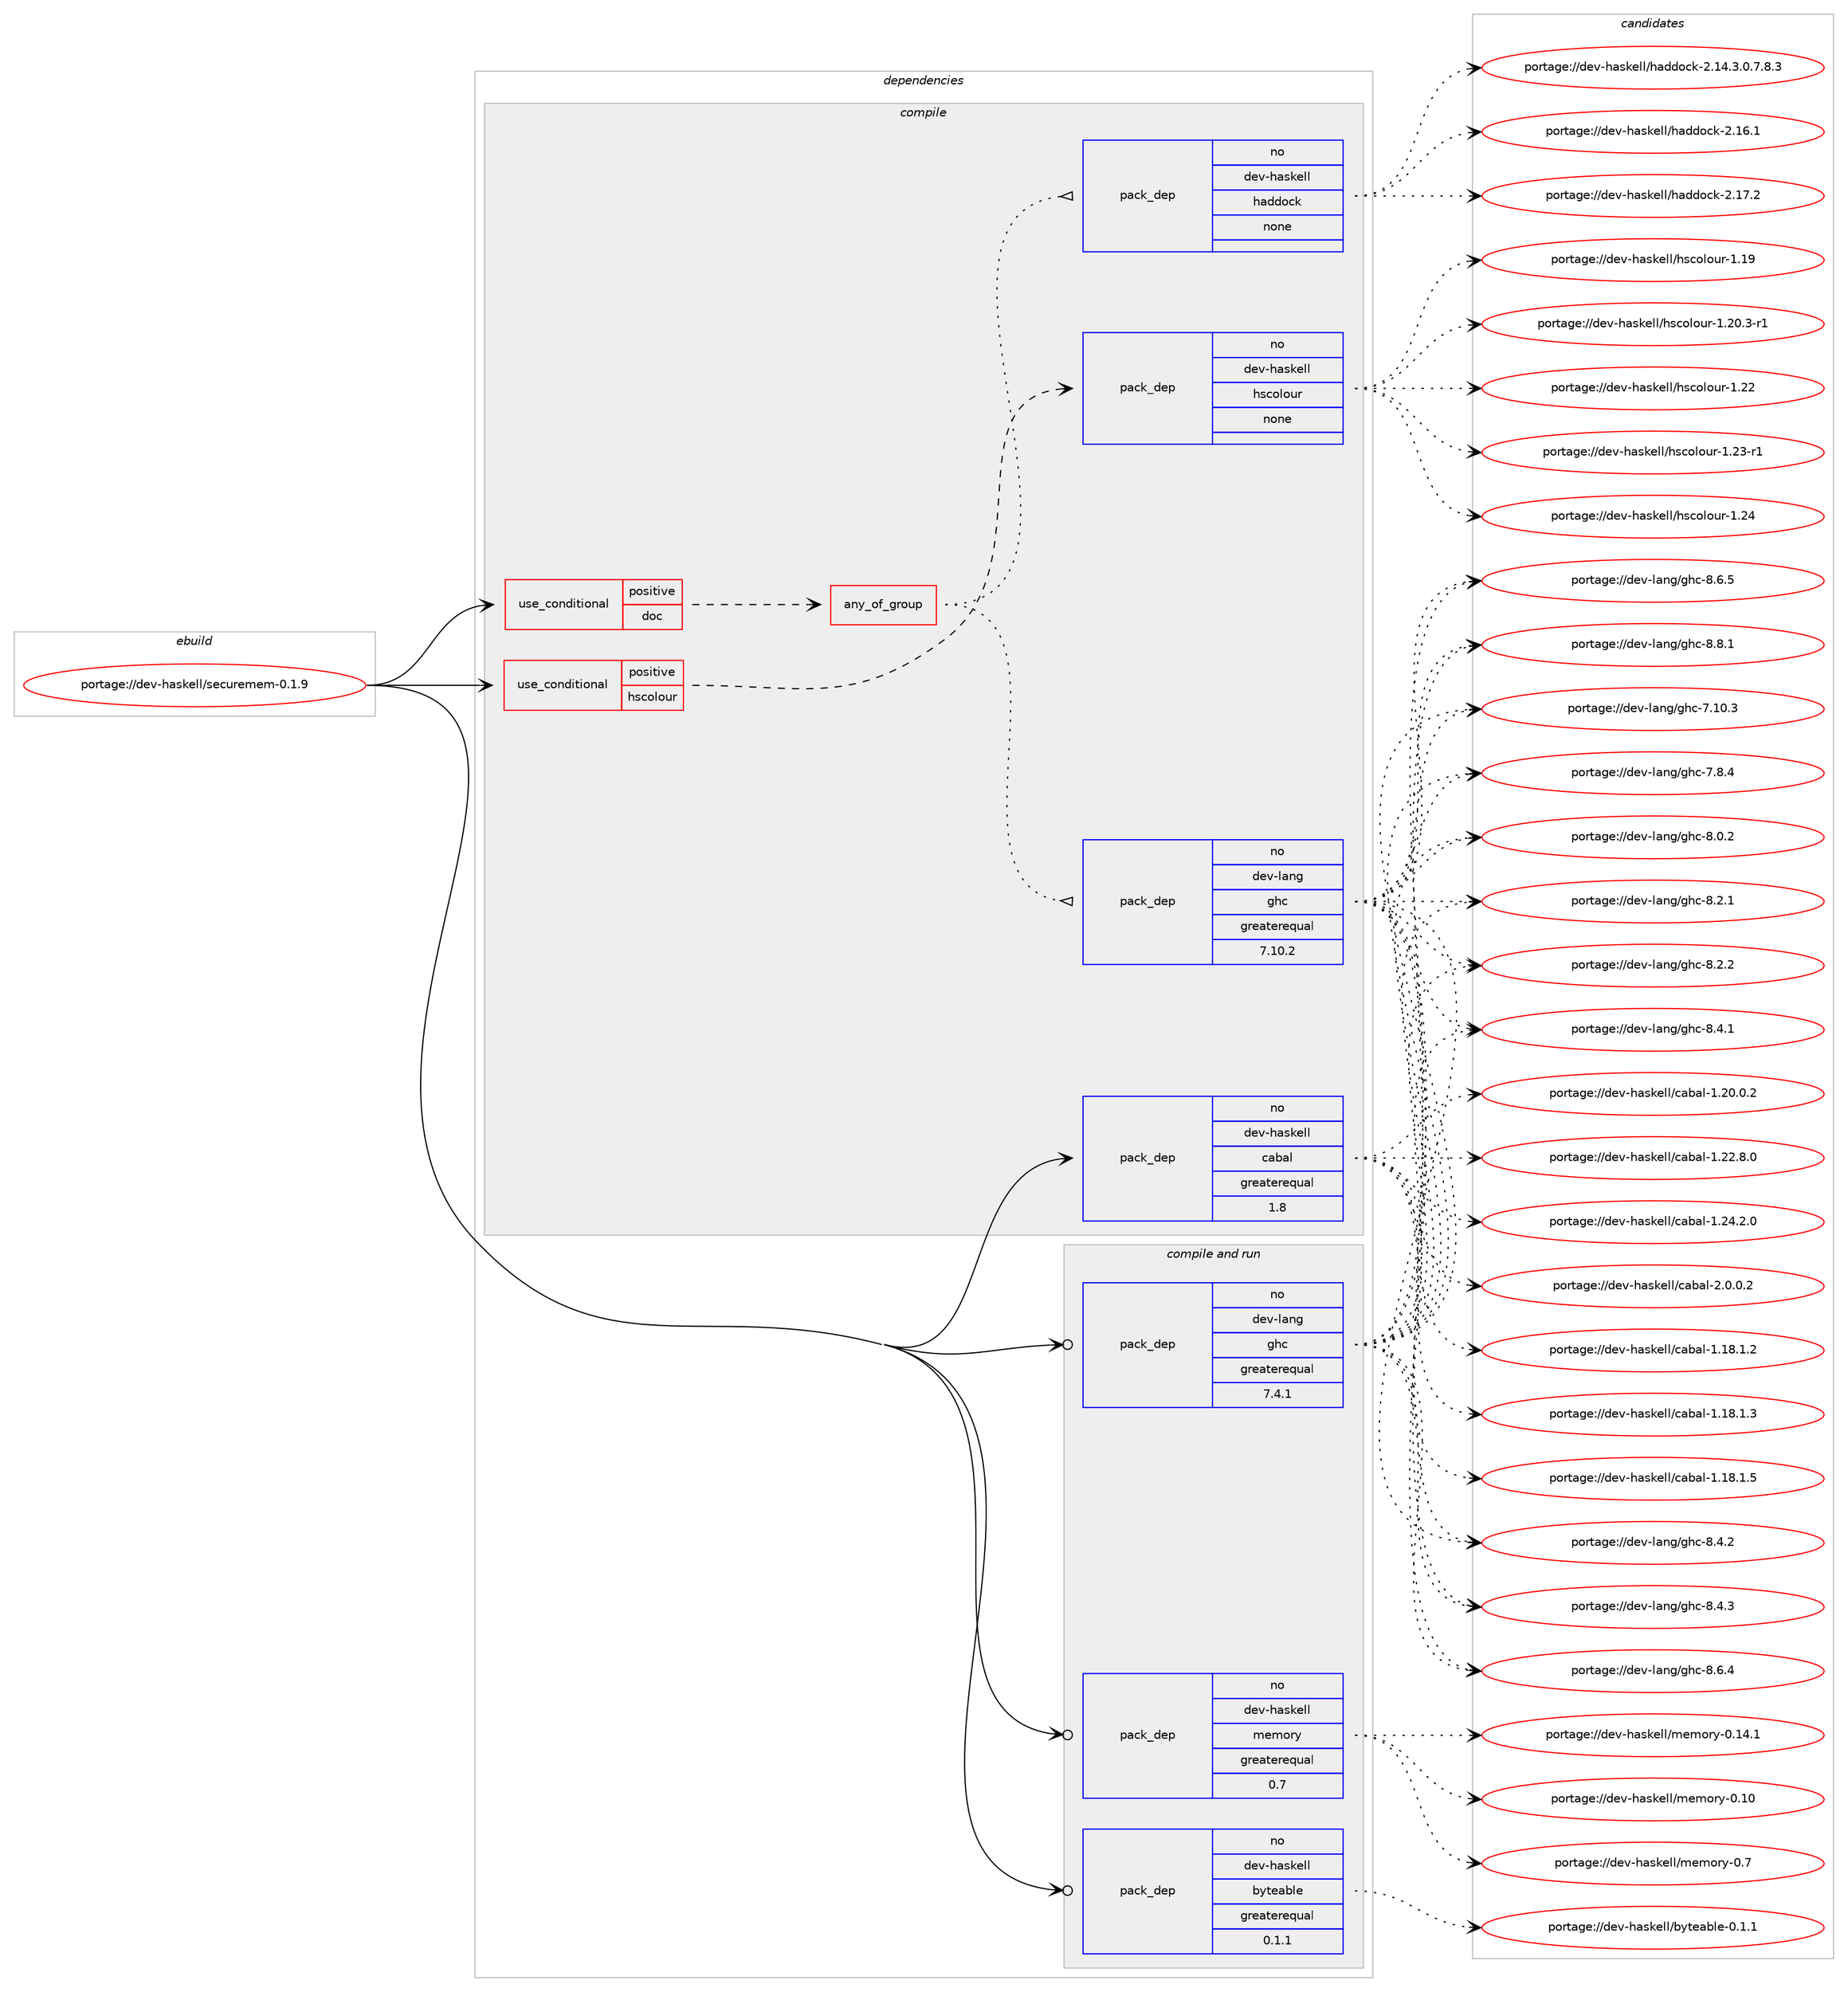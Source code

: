 digraph prolog {

# *************
# Graph options
# *************

newrank=true;
concentrate=true;
compound=true;
graph [rankdir=LR,fontname=Helvetica,fontsize=10,ranksep=1.5];#, ranksep=2.5, nodesep=0.2];
edge  [arrowhead=vee];
node  [fontname=Helvetica,fontsize=10];

# **********
# The ebuild
# **********

subgraph cluster_leftcol {
color=gray;
rank=same;
label=<<i>ebuild</i>>;
id [label="portage://dev-haskell/securemem-0.1.9", color=red, width=4, href="../dev-haskell/securemem-0.1.9.svg"];
}

# ****************
# The dependencies
# ****************

subgraph cluster_midcol {
color=gray;
label=<<i>dependencies</i>>;
subgraph cluster_compile {
fillcolor="#eeeeee";
style=filled;
label=<<i>compile</i>>;
subgraph cond16858 {
dependency78395 [label=<<TABLE BORDER="0" CELLBORDER="1" CELLSPACING="0" CELLPADDING="4"><TR><TD ROWSPAN="3" CELLPADDING="10">use_conditional</TD></TR><TR><TD>positive</TD></TR><TR><TD>doc</TD></TR></TABLE>>, shape=none, color=red];
subgraph any2269 {
dependency78396 [label=<<TABLE BORDER="0" CELLBORDER="1" CELLSPACING="0" CELLPADDING="4"><TR><TD CELLPADDING="10">any_of_group</TD></TR></TABLE>>, shape=none, color=red];subgraph pack59211 {
dependency78397 [label=<<TABLE BORDER="0" CELLBORDER="1" CELLSPACING="0" CELLPADDING="4" WIDTH="220"><TR><TD ROWSPAN="6" CELLPADDING="30">pack_dep</TD></TR><TR><TD WIDTH="110">no</TD></TR><TR><TD>dev-haskell</TD></TR><TR><TD>haddock</TD></TR><TR><TD>none</TD></TR><TR><TD></TD></TR></TABLE>>, shape=none, color=blue];
}
dependency78396:e -> dependency78397:w [weight=20,style="dotted",arrowhead="oinv"];
subgraph pack59212 {
dependency78398 [label=<<TABLE BORDER="0" CELLBORDER="1" CELLSPACING="0" CELLPADDING="4" WIDTH="220"><TR><TD ROWSPAN="6" CELLPADDING="30">pack_dep</TD></TR><TR><TD WIDTH="110">no</TD></TR><TR><TD>dev-lang</TD></TR><TR><TD>ghc</TD></TR><TR><TD>greaterequal</TD></TR><TR><TD>7.10.2</TD></TR></TABLE>>, shape=none, color=blue];
}
dependency78396:e -> dependency78398:w [weight=20,style="dotted",arrowhead="oinv"];
}
dependency78395:e -> dependency78396:w [weight=20,style="dashed",arrowhead="vee"];
}
id:e -> dependency78395:w [weight=20,style="solid",arrowhead="vee"];
subgraph cond16859 {
dependency78399 [label=<<TABLE BORDER="0" CELLBORDER="1" CELLSPACING="0" CELLPADDING="4"><TR><TD ROWSPAN="3" CELLPADDING="10">use_conditional</TD></TR><TR><TD>positive</TD></TR><TR><TD>hscolour</TD></TR></TABLE>>, shape=none, color=red];
subgraph pack59213 {
dependency78400 [label=<<TABLE BORDER="0" CELLBORDER="1" CELLSPACING="0" CELLPADDING="4" WIDTH="220"><TR><TD ROWSPAN="6" CELLPADDING="30">pack_dep</TD></TR><TR><TD WIDTH="110">no</TD></TR><TR><TD>dev-haskell</TD></TR><TR><TD>hscolour</TD></TR><TR><TD>none</TD></TR><TR><TD></TD></TR></TABLE>>, shape=none, color=blue];
}
dependency78399:e -> dependency78400:w [weight=20,style="dashed",arrowhead="vee"];
}
id:e -> dependency78399:w [weight=20,style="solid",arrowhead="vee"];
subgraph pack59214 {
dependency78401 [label=<<TABLE BORDER="0" CELLBORDER="1" CELLSPACING="0" CELLPADDING="4" WIDTH="220"><TR><TD ROWSPAN="6" CELLPADDING="30">pack_dep</TD></TR><TR><TD WIDTH="110">no</TD></TR><TR><TD>dev-haskell</TD></TR><TR><TD>cabal</TD></TR><TR><TD>greaterequal</TD></TR><TR><TD>1.8</TD></TR></TABLE>>, shape=none, color=blue];
}
id:e -> dependency78401:w [weight=20,style="solid",arrowhead="vee"];
}
subgraph cluster_compileandrun {
fillcolor="#eeeeee";
style=filled;
label=<<i>compile and run</i>>;
subgraph pack59215 {
dependency78402 [label=<<TABLE BORDER="0" CELLBORDER="1" CELLSPACING="0" CELLPADDING="4" WIDTH="220"><TR><TD ROWSPAN="6" CELLPADDING="30">pack_dep</TD></TR><TR><TD WIDTH="110">no</TD></TR><TR><TD>dev-haskell</TD></TR><TR><TD>byteable</TD></TR><TR><TD>greaterequal</TD></TR><TR><TD>0.1.1</TD></TR></TABLE>>, shape=none, color=blue];
}
id:e -> dependency78402:w [weight=20,style="solid",arrowhead="odotvee"];
subgraph pack59216 {
dependency78403 [label=<<TABLE BORDER="0" CELLBORDER="1" CELLSPACING="0" CELLPADDING="4" WIDTH="220"><TR><TD ROWSPAN="6" CELLPADDING="30">pack_dep</TD></TR><TR><TD WIDTH="110">no</TD></TR><TR><TD>dev-haskell</TD></TR><TR><TD>memory</TD></TR><TR><TD>greaterequal</TD></TR><TR><TD>0.7</TD></TR></TABLE>>, shape=none, color=blue];
}
id:e -> dependency78403:w [weight=20,style="solid",arrowhead="odotvee"];
subgraph pack59217 {
dependency78404 [label=<<TABLE BORDER="0" CELLBORDER="1" CELLSPACING="0" CELLPADDING="4" WIDTH="220"><TR><TD ROWSPAN="6" CELLPADDING="30">pack_dep</TD></TR><TR><TD WIDTH="110">no</TD></TR><TR><TD>dev-lang</TD></TR><TR><TD>ghc</TD></TR><TR><TD>greaterequal</TD></TR><TR><TD>7.4.1</TD></TR></TABLE>>, shape=none, color=blue];
}
id:e -> dependency78404:w [weight=20,style="solid",arrowhead="odotvee"];
}
subgraph cluster_run {
fillcolor="#eeeeee";
style=filled;
label=<<i>run</i>>;
}
}

# **************
# The candidates
# **************

subgraph cluster_choices {
rank=same;
color=gray;
label=<<i>candidates</i>>;

subgraph choice59211 {
color=black;
nodesep=1;
choiceportage1001011184510497115107101108108471049710010011199107455046495246514648465546564651 [label="portage://dev-haskell/haddock-2.14.3.0.7.8.3", color=red, width=4,href="../dev-haskell/haddock-2.14.3.0.7.8.3.svg"];
choiceportage100101118451049711510710110810847104971001001119910745504649544649 [label="portage://dev-haskell/haddock-2.16.1", color=red, width=4,href="../dev-haskell/haddock-2.16.1.svg"];
choiceportage100101118451049711510710110810847104971001001119910745504649554650 [label="portage://dev-haskell/haddock-2.17.2", color=red, width=4,href="../dev-haskell/haddock-2.17.2.svg"];
dependency78397:e -> choiceportage1001011184510497115107101108108471049710010011199107455046495246514648465546564651:w [style=dotted,weight="100"];
dependency78397:e -> choiceportage100101118451049711510710110810847104971001001119910745504649544649:w [style=dotted,weight="100"];
dependency78397:e -> choiceportage100101118451049711510710110810847104971001001119910745504649554650:w [style=dotted,weight="100"];
}
subgraph choice59212 {
color=black;
nodesep=1;
choiceportage1001011184510897110103471031049945554649484651 [label="portage://dev-lang/ghc-7.10.3", color=red, width=4,href="../dev-lang/ghc-7.10.3.svg"];
choiceportage10010111845108971101034710310499455546564652 [label="portage://dev-lang/ghc-7.8.4", color=red, width=4,href="../dev-lang/ghc-7.8.4.svg"];
choiceportage10010111845108971101034710310499455646484650 [label="portage://dev-lang/ghc-8.0.2", color=red, width=4,href="../dev-lang/ghc-8.0.2.svg"];
choiceportage10010111845108971101034710310499455646504649 [label="portage://dev-lang/ghc-8.2.1", color=red, width=4,href="../dev-lang/ghc-8.2.1.svg"];
choiceportage10010111845108971101034710310499455646504650 [label="portage://dev-lang/ghc-8.2.2", color=red, width=4,href="../dev-lang/ghc-8.2.2.svg"];
choiceportage10010111845108971101034710310499455646524649 [label="portage://dev-lang/ghc-8.4.1", color=red, width=4,href="../dev-lang/ghc-8.4.1.svg"];
choiceportage10010111845108971101034710310499455646524650 [label="portage://dev-lang/ghc-8.4.2", color=red, width=4,href="../dev-lang/ghc-8.4.2.svg"];
choiceportage10010111845108971101034710310499455646524651 [label="portage://dev-lang/ghc-8.4.3", color=red, width=4,href="../dev-lang/ghc-8.4.3.svg"];
choiceportage10010111845108971101034710310499455646544652 [label="portage://dev-lang/ghc-8.6.4", color=red, width=4,href="../dev-lang/ghc-8.6.4.svg"];
choiceportage10010111845108971101034710310499455646544653 [label="portage://dev-lang/ghc-8.6.5", color=red, width=4,href="../dev-lang/ghc-8.6.5.svg"];
choiceportage10010111845108971101034710310499455646564649 [label="portage://dev-lang/ghc-8.8.1", color=red, width=4,href="../dev-lang/ghc-8.8.1.svg"];
dependency78398:e -> choiceportage1001011184510897110103471031049945554649484651:w [style=dotted,weight="100"];
dependency78398:e -> choiceportage10010111845108971101034710310499455546564652:w [style=dotted,weight="100"];
dependency78398:e -> choiceportage10010111845108971101034710310499455646484650:w [style=dotted,weight="100"];
dependency78398:e -> choiceportage10010111845108971101034710310499455646504649:w [style=dotted,weight="100"];
dependency78398:e -> choiceportage10010111845108971101034710310499455646504650:w [style=dotted,weight="100"];
dependency78398:e -> choiceportage10010111845108971101034710310499455646524649:w [style=dotted,weight="100"];
dependency78398:e -> choiceportage10010111845108971101034710310499455646524650:w [style=dotted,weight="100"];
dependency78398:e -> choiceportage10010111845108971101034710310499455646524651:w [style=dotted,weight="100"];
dependency78398:e -> choiceportage10010111845108971101034710310499455646544652:w [style=dotted,weight="100"];
dependency78398:e -> choiceportage10010111845108971101034710310499455646544653:w [style=dotted,weight="100"];
dependency78398:e -> choiceportage10010111845108971101034710310499455646564649:w [style=dotted,weight="100"];
}
subgraph choice59213 {
color=black;
nodesep=1;
choiceportage100101118451049711510710110810847104115991111081111171144549464957 [label="portage://dev-haskell/hscolour-1.19", color=red, width=4,href="../dev-haskell/hscolour-1.19.svg"];
choiceportage10010111845104971151071011081084710411599111108111117114454946504846514511449 [label="portage://dev-haskell/hscolour-1.20.3-r1", color=red, width=4,href="../dev-haskell/hscolour-1.20.3-r1.svg"];
choiceportage100101118451049711510710110810847104115991111081111171144549465050 [label="portage://dev-haskell/hscolour-1.22", color=red, width=4,href="../dev-haskell/hscolour-1.22.svg"];
choiceportage1001011184510497115107101108108471041159911110811111711445494650514511449 [label="portage://dev-haskell/hscolour-1.23-r1", color=red, width=4,href="../dev-haskell/hscolour-1.23-r1.svg"];
choiceportage100101118451049711510710110810847104115991111081111171144549465052 [label="portage://dev-haskell/hscolour-1.24", color=red, width=4,href="../dev-haskell/hscolour-1.24.svg"];
dependency78400:e -> choiceportage100101118451049711510710110810847104115991111081111171144549464957:w [style=dotted,weight="100"];
dependency78400:e -> choiceportage10010111845104971151071011081084710411599111108111117114454946504846514511449:w [style=dotted,weight="100"];
dependency78400:e -> choiceportage100101118451049711510710110810847104115991111081111171144549465050:w [style=dotted,weight="100"];
dependency78400:e -> choiceportage1001011184510497115107101108108471041159911110811111711445494650514511449:w [style=dotted,weight="100"];
dependency78400:e -> choiceportage100101118451049711510710110810847104115991111081111171144549465052:w [style=dotted,weight="100"];
}
subgraph choice59214 {
color=black;
nodesep=1;
choiceportage10010111845104971151071011081084799979897108454946495646494650 [label="portage://dev-haskell/cabal-1.18.1.2", color=red, width=4,href="../dev-haskell/cabal-1.18.1.2.svg"];
choiceportage10010111845104971151071011081084799979897108454946495646494651 [label="portage://dev-haskell/cabal-1.18.1.3", color=red, width=4,href="../dev-haskell/cabal-1.18.1.3.svg"];
choiceportage10010111845104971151071011081084799979897108454946495646494653 [label="portage://dev-haskell/cabal-1.18.1.5", color=red, width=4,href="../dev-haskell/cabal-1.18.1.5.svg"];
choiceportage10010111845104971151071011081084799979897108454946504846484650 [label="portage://dev-haskell/cabal-1.20.0.2", color=red, width=4,href="../dev-haskell/cabal-1.20.0.2.svg"];
choiceportage10010111845104971151071011081084799979897108454946505046564648 [label="portage://dev-haskell/cabal-1.22.8.0", color=red, width=4,href="../dev-haskell/cabal-1.22.8.0.svg"];
choiceportage10010111845104971151071011081084799979897108454946505246504648 [label="portage://dev-haskell/cabal-1.24.2.0", color=red, width=4,href="../dev-haskell/cabal-1.24.2.0.svg"];
choiceportage100101118451049711510710110810847999798971084550464846484650 [label="portage://dev-haskell/cabal-2.0.0.2", color=red, width=4,href="../dev-haskell/cabal-2.0.0.2.svg"];
dependency78401:e -> choiceportage10010111845104971151071011081084799979897108454946495646494650:w [style=dotted,weight="100"];
dependency78401:e -> choiceportage10010111845104971151071011081084799979897108454946495646494651:w [style=dotted,weight="100"];
dependency78401:e -> choiceportage10010111845104971151071011081084799979897108454946495646494653:w [style=dotted,weight="100"];
dependency78401:e -> choiceportage10010111845104971151071011081084799979897108454946504846484650:w [style=dotted,weight="100"];
dependency78401:e -> choiceportage10010111845104971151071011081084799979897108454946505046564648:w [style=dotted,weight="100"];
dependency78401:e -> choiceportage10010111845104971151071011081084799979897108454946505246504648:w [style=dotted,weight="100"];
dependency78401:e -> choiceportage100101118451049711510710110810847999798971084550464846484650:w [style=dotted,weight="100"];
}
subgraph choice59215 {
color=black;
nodesep=1;
choiceportage100101118451049711510710110810847981211161019798108101454846494649 [label="portage://dev-haskell/byteable-0.1.1", color=red, width=4,href="../dev-haskell/byteable-0.1.1.svg"];
dependency78402:e -> choiceportage100101118451049711510710110810847981211161019798108101454846494649:w [style=dotted,weight="100"];
}
subgraph choice59216 {
color=black;
nodesep=1;
choiceportage1001011184510497115107101108108471091011091111141214548464948 [label="portage://dev-haskell/memory-0.10", color=red, width=4,href="../dev-haskell/memory-0.10.svg"];
choiceportage10010111845104971151071011081084710910110911111412145484649524649 [label="portage://dev-haskell/memory-0.14.1", color=red, width=4,href="../dev-haskell/memory-0.14.1.svg"];
choiceportage10010111845104971151071011081084710910110911111412145484655 [label="portage://dev-haskell/memory-0.7", color=red, width=4,href="../dev-haskell/memory-0.7.svg"];
dependency78403:e -> choiceportage1001011184510497115107101108108471091011091111141214548464948:w [style=dotted,weight="100"];
dependency78403:e -> choiceportage10010111845104971151071011081084710910110911111412145484649524649:w [style=dotted,weight="100"];
dependency78403:e -> choiceportage10010111845104971151071011081084710910110911111412145484655:w [style=dotted,weight="100"];
}
subgraph choice59217 {
color=black;
nodesep=1;
choiceportage1001011184510897110103471031049945554649484651 [label="portage://dev-lang/ghc-7.10.3", color=red, width=4,href="../dev-lang/ghc-7.10.3.svg"];
choiceportage10010111845108971101034710310499455546564652 [label="portage://dev-lang/ghc-7.8.4", color=red, width=4,href="../dev-lang/ghc-7.8.4.svg"];
choiceportage10010111845108971101034710310499455646484650 [label="portage://dev-lang/ghc-8.0.2", color=red, width=4,href="../dev-lang/ghc-8.0.2.svg"];
choiceportage10010111845108971101034710310499455646504649 [label="portage://dev-lang/ghc-8.2.1", color=red, width=4,href="../dev-lang/ghc-8.2.1.svg"];
choiceportage10010111845108971101034710310499455646504650 [label="portage://dev-lang/ghc-8.2.2", color=red, width=4,href="../dev-lang/ghc-8.2.2.svg"];
choiceportage10010111845108971101034710310499455646524649 [label="portage://dev-lang/ghc-8.4.1", color=red, width=4,href="../dev-lang/ghc-8.4.1.svg"];
choiceportage10010111845108971101034710310499455646524650 [label="portage://dev-lang/ghc-8.4.2", color=red, width=4,href="../dev-lang/ghc-8.4.2.svg"];
choiceportage10010111845108971101034710310499455646524651 [label="portage://dev-lang/ghc-8.4.3", color=red, width=4,href="../dev-lang/ghc-8.4.3.svg"];
choiceportage10010111845108971101034710310499455646544652 [label="portage://dev-lang/ghc-8.6.4", color=red, width=4,href="../dev-lang/ghc-8.6.4.svg"];
choiceportage10010111845108971101034710310499455646544653 [label="portage://dev-lang/ghc-8.6.5", color=red, width=4,href="../dev-lang/ghc-8.6.5.svg"];
choiceportage10010111845108971101034710310499455646564649 [label="portage://dev-lang/ghc-8.8.1", color=red, width=4,href="../dev-lang/ghc-8.8.1.svg"];
dependency78404:e -> choiceportage1001011184510897110103471031049945554649484651:w [style=dotted,weight="100"];
dependency78404:e -> choiceportage10010111845108971101034710310499455546564652:w [style=dotted,weight="100"];
dependency78404:e -> choiceportage10010111845108971101034710310499455646484650:w [style=dotted,weight="100"];
dependency78404:e -> choiceportage10010111845108971101034710310499455646504649:w [style=dotted,weight="100"];
dependency78404:e -> choiceportage10010111845108971101034710310499455646504650:w [style=dotted,weight="100"];
dependency78404:e -> choiceportage10010111845108971101034710310499455646524649:w [style=dotted,weight="100"];
dependency78404:e -> choiceportage10010111845108971101034710310499455646524650:w [style=dotted,weight="100"];
dependency78404:e -> choiceportage10010111845108971101034710310499455646524651:w [style=dotted,weight="100"];
dependency78404:e -> choiceportage10010111845108971101034710310499455646544652:w [style=dotted,weight="100"];
dependency78404:e -> choiceportage10010111845108971101034710310499455646544653:w [style=dotted,weight="100"];
dependency78404:e -> choiceportage10010111845108971101034710310499455646564649:w [style=dotted,weight="100"];
}
}

}
